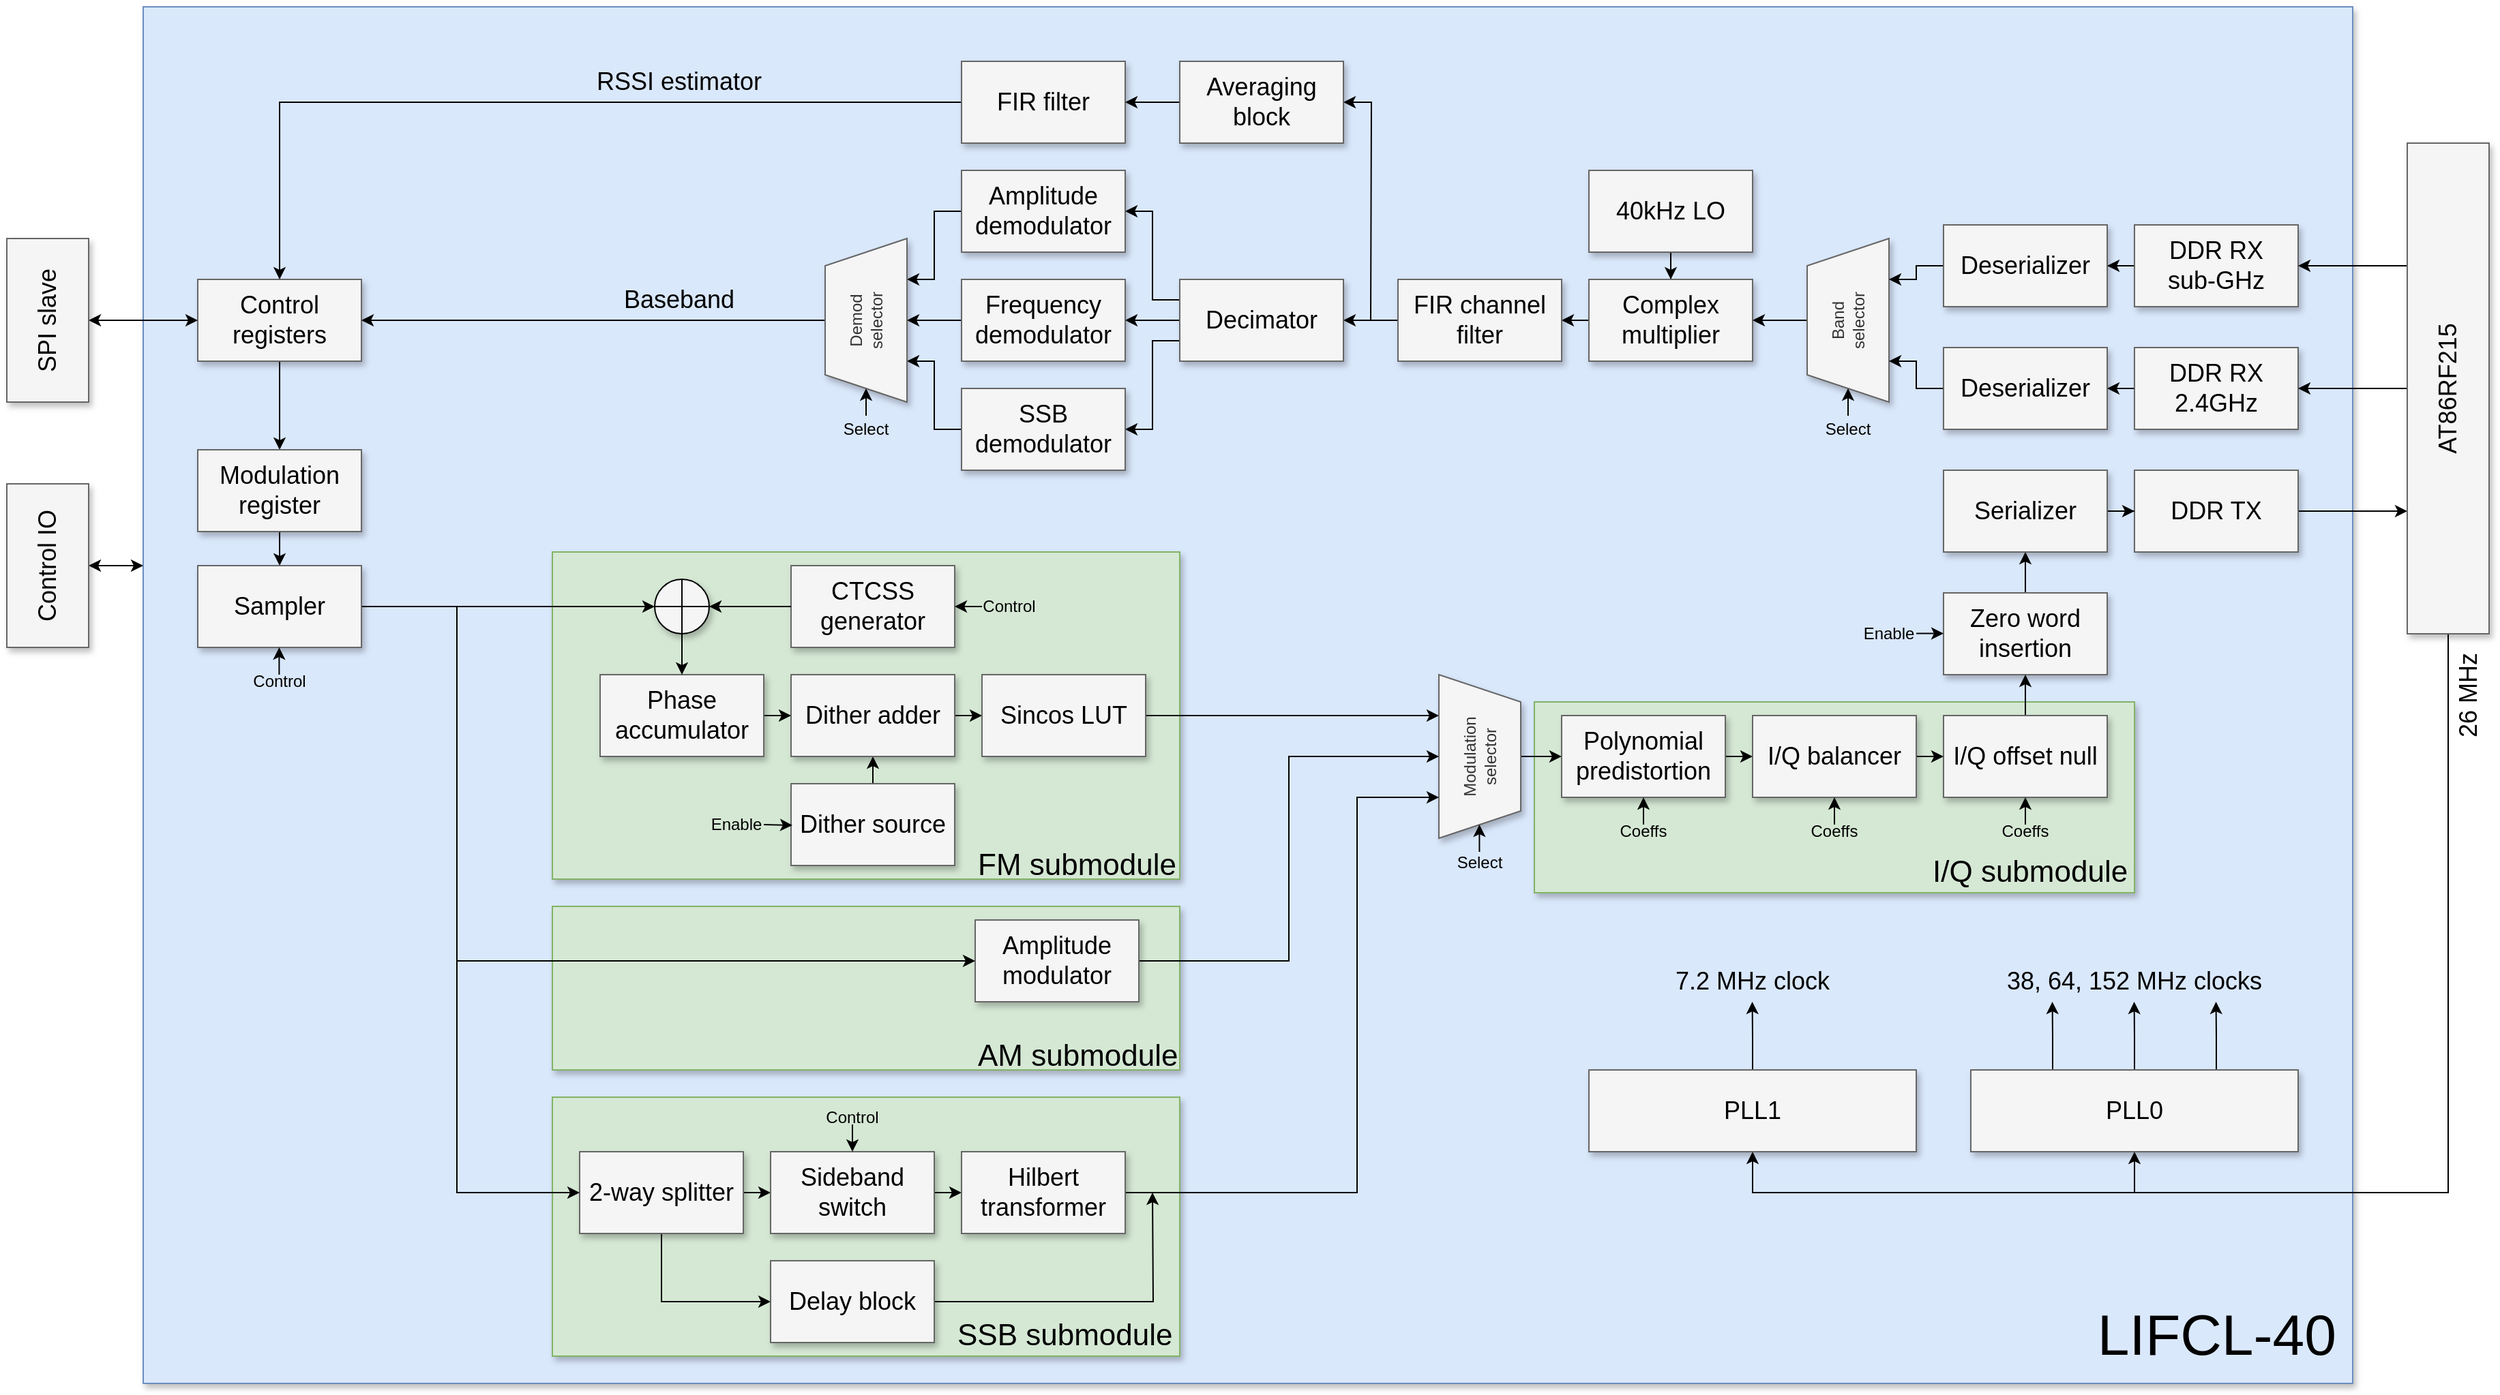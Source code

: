 <mxfile version="21.2.8" type="device">
  <diagram name="Page-1" id="90a13364-a465-7bf4-72fc-28e22215d7a0">
    <mxGraphModel dx="1588" dy="1576" grid="1" gridSize="10" guides="1" tooltips="1" connect="1" arrows="1" fold="1" page="1" pageScale="1.5" pageWidth="1920" pageHeight="1200" background="none" math="0" shadow="0">
      <root>
        <mxCell id="0" style=";html=1;" />
        <mxCell id="1" style=";html=1;" parent="0" />
        <mxCell id="Nv2ZJM5Azdes68pqQ0xc-96" value="" style="rounded=0;whiteSpace=wrap;html=1;shadow=1;glass=0;fillColor=#dae8fc;strokeColor=#6c8ebf;container=0;" parent="1" vertex="1">
          <mxGeometry x="600" y="480" width="1620" height="1010" as="geometry" />
        </mxCell>
        <mxCell id="YffSBHBRbh6OPDNjURyr-24" value="" style="rounded=0;whiteSpace=wrap;html=1;fillColor=#d5e8d4;strokeColor=#82b366;shadow=1;" parent="1" vertex="1">
          <mxGeometry x="1620" y="990" width="440" height="140" as="geometry" />
        </mxCell>
        <mxCell id="6D3V5bIXzJbrIAl-vdKd-8" value="" style="rounded=0;whiteSpace=wrap;html=1;fillColor=#d5e8d4;strokeColor=#82b366;shadow=1;" parent="1" vertex="1">
          <mxGeometry x="900" y="880" width="460" height="240" as="geometry" />
        </mxCell>
        <mxCell id="Nv2ZJM5Azdes68pqQ0xc-43" value="" style="edgeStyle=orthogonalEdgeStyle;rounded=0;orthogonalLoop=1;jettySize=auto;html=1;" parent="1" source="bJu8V4bGNB0CwvxjwAMf-3" target="Nv2ZJM5Azdes68pqQ0xc-41" edge="1">
          <mxGeometry relative="1" as="geometry" />
        </mxCell>
        <mxCell id="bJu8V4bGNB0CwvxjwAMf-3" value="DDR RX&lt;br&gt;sub-GHz" style="whiteSpace=wrap;html=1;shadow=1;fontSize=18;fillColor=#f5f5f5;strokeColor=#666666;" parent="1" vertex="1">
          <mxGeometry x="2060" y="640" width="120" height="60" as="geometry" />
        </mxCell>
        <mxCell id="Nv2ZJM5Azdes68pqQ0xc-44" value="" style="edgeStyle=orthogonalEdgeStyle;rounded=0;orthogonalLoop=1;jettySize=auto;html=1;" parent="1" source="bJu8V4bGNB0CwvxjwAMf-5" target="Nv2ZJM5Azdes68pqQ0xc-42" edge="1">
          <mxGeometry relative="1" as="geometry" />
        </mxCell>
        <mxCell id="bJu8V4bGNB0CwvxjwAMf-5" value="DDR RX&lt;br&gt;2.4GHz" style="whiteSpace=wrap;html=1;shadow=1;fontSize=18;fillColor=#f5f5f5;strokeColor=#666666;" parent="1" vertex="1">
          <mxGeometry x="2060" y="730" width="120" height="60" as="geometry" />
        </mxCell>
        <mxCell id="YffSBHBRbh6OPDNjURyr-13" style="edgeStyle=orthogonalEdgeStyle;rounded=0;orthogonalLoop=1;jettySize=auto;html=1;exitX=1;exitY=0.5;exitDx=0;exitDy=0;entryX=0.25;entryY=0;entryDx=0;entryDy=0;" parent="1" source="bJu8V4bGNB0CwvxjwAMf-6" target="Nv2ZJM5Azdes68pqQ0xc-15" edge="1">
          <mxGeometry relative="1" as="geometry" />
        </mxCell>
        <mxCell id="bJu8V4bGNB0CwvxjwAMf-6" value="DDR TX" style="whiteSpace=wrap;html=1;shadow=1;fontSize=18;fillColor=#f5f5f5;strokeColor=#666666;" parent="1" vertex="1">
          <mxGeometry x="2060" y="820" width="120" height="60" as="geometry" />
        </mxCell>
        <mxCell id="5j33_QuICFPkO5fonPvE-3" style="edgeStyle=orthogonalEdgeStyle;rounded=0;orthogonalLoop=1;jettySize=auto;html=1;exitX=0.5;exitY=0;exitDx=0;exitDy=0;" edge="1" parent="1" source="bJu8V4bGNB0CwvxjwAMf-7">
          <mxGeometry relative="1" as="geometry">
            <mxPoint x="1779.778" y="1210" as="targetPoint" />
          </mxGeometry>
        </mxCell>
        <mxCell id="5j33_QuICFPkO5fonPvE-12" style="edgeStyle=orthogonalEdgeStyle;rounded=0;orthogonalLoop=1;jettySize=auto;html=1;exitX=0.5;exitY=1;exitDx=0;exitDy=0;startArrow=classic;startFill=1;endArrow=none;endFill=0;" edge="1" parent="1" source="bJu8V4bGNB0CwvxjwAMf-7">
          <mxGeometry relative="1" as="geometry">
            <mxPoint x="2060" y="1350.0" as="targetPoint" />
            <Array as="points">
              <mxPoint x="1780" y="1350" />
            </Array>
          </mxGeometry>
        </mxCell>
        <mxCell id="bJu8V4bGNB0CwvxjwAMf-7" value="PLL1" style="whiteSpace=wrap;html=1;shadow=1;fontSize=18;fillColor=#f5f5f5;strokeColor=#666666;direction=east;" parent="1" vertex="1">
          <mxGeometry x="1660" y="1260" width="240" height="60" as="geometry" />
        </mxCell>
        <mxCell id="Nv2ZJM5Azdes68pqQ0xc-12" value="&lt;font style=&quot;font-size: 18px;&quot;&gt;7.2 MHz clock&lt;/font&gt;" style="text;html=1;strokeColor=none;fillColor=none;align=center;verticalAlign=middle;whiteSpace=wrap;rounded=0;direction=east;" parent="1" vertex="1">
          <mxGeometry x="1680" y="1180" width="200" height="30" as="geometry" />
        </mxCell>
        <mxCell id="Nv2ZJM5Azdes68pqQ0xc-106" style="edgeStyle=orthogonalEdgeStyle;rounded=0;orthogonalLoop=1;jettySize=auto;html=1;exitX=1;exitY=0.5;exitDx=0;exitDy=0;startArrow=none;startFill=0;endArrow=classic;endFill=1;" parent="1" source="Nv2ZJM5Azdes68pqQ0xc-13" target="Nv2ZJM5Azdes68pqQ0xc-25" edge="1">
          <mxGeometry relative="1" as="geometry" />
        </mxCell>
        <mxCell id="Nv2ZJM5Azdes68pqQ0xc-13" value="Phase accumulator" style="whiteSpace=wrap;html=1;shadow=1;fontSize=18;fillColor=#f5f5f5;strokeColor=#666666;" parent="1" vertex="1">
          <mxGeometry x="935" y="970" width="120" height="60" as="geometry" />
        </mxCell>
        <mxCell id="Nv2ZJM5Azdes68pqQ0xc-22" style="edgeStyle=orthogonalEdgeStyle;rounded=0;orthogonalLoop=1;jettySize=auto;html=1;exitX=0.75;exitY=0;exitDx=0;exitDy=0;entryX=1;entryY=0.5;entryDx=0;entryDy=0;" parent="1" source="Nv2ZJM5Azdes68pqQ0xc-15" target="bJu8V4bGNB0CwvxjwAMf-3" edge="1">
          <mxGeometry relative="1" as="geometry" />
        </mxCell>
        <mxCell id="Nv2ZJM5Azdes68pqQ0xc-23" style="edgeStyle=orthogonalEdgeStyle;rounded=0;orthogonalLoop=1;jettySize=auto;html=1;exitX=0.5;exitY=0;exitDx=0;exitDy=0;entryX=1;entryY=0.5;entryDx=0;entryDy=0;" parent="1" source="Nv2ZJM5Azdes68pqQ0xc-15" target="bJu8V4bGNB0CwvxjwAMf-5" edge="1">
          <mxGeometry relative="1" as="geometry" />
        </mxCell>
        <mxCell id="5j33_QuICFPkO5fonPvE-8" style="edgeStyle=orthogonalEdgeStyle;rounded=0;orthogonalLoop=1;jettySize=auto;html=1;exitX=0;exitY=0.5;exitDx=0;exitDy=0;entryX=0.5;entryY=1;entryDx=0;entryDy=0;" edge="1" parent="1" source="Nv2ZJM5Azdes68pqQ0xc-15" target="H7sROJZ5ojz0b0a_24bi-4">
          <mxGeometry relative="1" as="geometry">
            <Array as="points">
              <mxPoint x="2290" y="1350" />
              <mxPoint x="2060" y="1350" />
            </Array>
          </mxGeometry>
        </mxCell>
        <mxCell id="Nv2ZJM5Azdes68pqQ0xc-15" value="AT86RF215" style="whiteSpace=wrap;html=1;shadow=1;fontSize=18;fillColor=#f5f5f5;strokeColor=#666666;rotation=-90;" parent="1" vertex="1">
          <mxGeometry x="2110" y="730" width="360" height="60" as="geometry" />
        </mxCell>
        <mxCell id="Nv2ZJM5Azdes68pqQ0xc-100" style="edgeStyle=orthogonalEdgeStyle;rounded=0;orthogonalLoop=1;jettySize=auto;html=1;exitX=0.5;exitY=0;exitDx=0;exitDy=0;entryX=0.5;entryY=1;entryDx=0;entryDy=0;startArrow=none;startFill=0;" parent="1" source="Nv2ZJM5Azdes68pqQ0xc-24" target="Nv2ZJM5Azdes68pqQ0xc-25" edge="1">
          <mxGeometry relative="1" as="geometry" />
        </mxCell>
        <mxCell id="Nv2ZJM5Azdes68pqQ0xc-24" value="Dither source" style="whiteSpace=wrap;html=1;shadow=1;fontSize=18;fillColor=#f5f5f5;strokeColor=#666666;" parent="1" vertex="1">
          <mxGeometry x="1075" y="1050" width="120" height="60" as="geometry" />
        </mxCell>
        <mxCell id="Nv2ZJM5Azdes68pqQ0xc-107" style="edgeStyle=orthogonalEdgeStyle;rounded=0;orthogonalLoop=1;jettySize=auto;html=1;exitX=1;exitY=0.5;exitDx=0;exitDy=0;entryX=0;entryY=0.5;entryDx=0;entryDy=0;startArrow=none;startFill=0;endArrow=classic;endFill=1;" parent="1" source="Nv2ZJM5Azdes68pqQ0xc-25" target="Nv2ZJM5Azdes68pqQ0xc-28" edge="1">
          <mxGeometry relative="1" as="geometry" />
        </mxCell>
        <mxCell id="Nv2ZJM5Azdes68pqQ0xc-25" value="Dither adder" style="whiteSpace=wrap;html=1;shadow=1;fontSize=18;fillColor=#f5f5f5;strokeColor=#666666;" parent="1" vertex="1">
          <mxGeometry x="1075" y="970" width="120" height="60" as="geometry" />
        </mxCell>
        <mxCell id="H7sROJZ5ojz0b0a_24bi-111" style="edgeStyle=orthogonalEdgeStyle;rounded=0;orthogonalLoop=1;jettySize=auto;html=1;exitX=1;exitY=0.5;exitDx=0;exitDy=0;entryX=0.25;entryY=1;entryDx=0;entryDy=0;" parent="1" source="Nv2ZJM5Azdes68pqQ0xc-28" target="Nv2ZJM5Azdes68pqQ0xc-34" edge="1">
          <mxGeometry relative="1" as="geometry" />
        </mxCell>
        <mxCell id="Nv2ZJM5Azdes68pqQ0xc-28" value="Sincos LUT" style="whiteSpace=wrap;html=1;shadow=1;fontSize=18;fillColor=#f5f5f5;strokeColor=#666666;" parent="1" vertex="1">
          <mxGeometry x="1215" y="970" width="120" height="60" as="geometry" />
        </mxCell>
        <mxCell id="H7sROJZ5ojz0b0a_24bi-61" style="edgeStyle=orthogonalEdgeStyle;rounded=0;orthogonalLoop=1;jettySize=auto;html=1;exitX=0.5;exitY=1;exitDx=0;exitDy=0;entryX=0.5;entryY=0;entryDx=0;entryDy=0;" parent="1" source="Nv2ZJM5Azdes68pqQ0xc-31" target="Nv2ZJM5Azdes68pqQ0xc-62" edge="1">
          <mxGeometry relative="1" as="geometry" />
        </mxCell>
        <mxCell id="Nv2ZJM5Azdes68pqQ0xc-31" value="Control registers" style="whiteSpace=wrap;html=1;shadow=1;fontSize=18;fillColor=#f5f5f5;strokeColor=#666666;" parent="1" vertex="1">
          <mxGeometry x="640" y="680" width="120" height="60" as="geometry" />
        </mxCell>
        <mxCell id="6D3V5bIXzJbrIAl-vdKd-28" value="" style="edgeStyle=orthogonalEdgeStyle;rounded=0;orthogonalLoop=1;jettySize=auto;html=1;startArrow=classic;startFill=1;endArrow=classic;endFill=1;" parent="1" source="Nv2ZJM5Azdes68pqQ0xc-32" target="Nv2ZJM5Azdes68pqQ0xc-31" edge="1">
          <mxGeometry relative="1" as="geometry" />
        </mxCell>
        <mxCell id="Nv2ZJM5Azdes68pqQ0xc-32" value="SPI slave" style="whiteSpace=wrap;html=1;shadow=1;fontSize=18;fillColor=#f5f5f5;strokeColor=#666666;direction=east;rotation=-90;" parent="1" vertex="1">
          <mxGeometry x="470" y="680" width="120" height="60" as="geometry" />
        </mxCell>
        <mxCell id="Nv2ZJM5Azdes68pqQ0xc-50" value="" style="edgeStyle=orthogonalEdgeStyle;rounded=0;orthogonalLoop=1;jettySize=auto;html=1;" parent="1" source="Nv2ZJM5Azdes68pqQ0xc-33" target="Nv2ZJM5Azdes68pqQ0xc-35" edge="1">
          <mxGeometry relative="1" as="geometry" />
        </mxCell>
        <mxCell id="Nv2ZJM5Azdes68pqQ0xc-33" value="40kHz LO" style="whiteSpace=wrap;html=1;shadow=1;fontSize=18;fillColor=#f5f5f5;strokeColor=#666666;glass=0;" parent="1" vertex="1">
          <mxGeometry x="1660" y="600" width="120" height="60" as="geometry" />
        </mxCell>
        <mxCell id="YffSBHBRbh6OPDNjURyr-9" style="edgeStyle=orthogonalEdgeStyle;rounded=0;orthogonalLoop=1;jettySize=auto;html=1;exitX=0.5;exitY=0;exitDx=0;exitDy=0;entryX=0;entryY=0.5;entryDx=0;entryDy=0;" parent="1" source="Nv2ZJM5Azdes68pqQ0xc-34" target="6D3V5bIXzJbrIAl-vdKd-2" edge="1">
          <mxGeometry relative="1" as="geometry" />
        </mxCell>
        <mxCell id="Nv2ZJM5Azdes68pqQ0xc-34" value="Modulation&lt;br&gt;selector" style="shape=trapezoid;perimeter=trapezoidPerimeter;whiteSpace=wrap;html=1;fixedSize=1;fillColor=#f5f5f5;fontColor=#333333;strokeColor=#666666;shadow=1;direction=west;rotation=-90;" parent="1" vertex="1">
          <mxGeometry x="1520" y="1000" width="120" height="60" as="geometry" />
        </mxCell>
        <mxCell id="Nv2ZJM5Azdes68pqQ0xc-51" style="edgeStyle=orthogonalEdgeStyle;rounded=0;orthogonalLoop=1;jettySize=auto;html=1;exitX=0;exitY=0.5;exitDx=0;exitDy=0;entryX=1;entryY=0.5;entryDx=0;entryDy=0;" parent="1" source="Nv2ZJM5Azdes68pqQ0xc-35" target="Nv2ZJM5Azdes68pqQ0xc-46" edge="1">
          <mxGeometry relative="1" as="geometry" />
        </mxCell>
        <mxCell id="Nv2ZJM5Azdes68pqQ0xc-35" value="Complex multiplier" style="whiteSpace=wrap;html=1;shadow=1;fontSize=18;fillColor=#f5f5f5;strokeColor=#666666;glass=0;" parent="1" vertex="1">
          <mxGeometry x="1660" y="680" width="120" height="60" as="geometry" />
        </mxCell>
        <mxCell id="6D3V5bIXzJbrIAl-vdKd-20" style="edgeStyle=orthogonalEdgeStyle;rounded=0;orthogonalLoop=1;jettySize=auto;html=1;exitX=0.5;exitY=0;exitDx=0;exitDy=0;entryX=1;entryY=0.5;entryDx=0;entryDy=0;startArrow=none;startFill=0;endArrow=classic;endFill=1;" parent="1" source="Nv2ZJM5Azdes68pqQ0xc-36" target="Nv2ZJM5Azdes68pqQ0xc-35" edge="1">
          <mxGeometry relative="1" as="geometry" />
        </mxCell>
        <mxCell id="Nv2ZJM5Azdes68pqQ0xc-36" value="Band&lt;br&gt;selector" style="shape=trapezoid;perimeter=trapezoidPerimeter;whiteSpace=wrap;html=1;fixedSize=1;fillColor=#f5f5f5;fontColor=#333333;strokeColor=#666666;shadow=1;direction=east;rotation=-90;" parent="1" vertex="1">
          <mxGeometry x="1790" y="680" width="120" height="60" as="geometry" />
        </mxCell>
        <mxCell id="6D3V5bIXzJbrIAl-vdKd-22" style="edgeStyle=orthogonalEdgeStyle;rounded=0;orthogonalLoop=1;jettySize=auto;html=1;exitX=0;exitY=0.5;exitDx=0;exitDy=0;entryX=0.75;entryY=1;entryDx=0;entryDy=0;startArrow=none;startFill=0;endArrow=classic;endFill=1;" parent="1" source="Nv2ZJM5Azdes68pqQ0xc-41" target="Nv2ZJM5Azdes68pqQ0xc-36" edge="1">
          <mxGeometry relative="1" as="geometry" />
        </mxCell>
        <mxCell id="Nv2ZJM5Azdes68pqQ0xc-41" value="Deserializer" style="whiteSpace=wrap;html=1;shadow=1;fontSize=18;fillColor=#f5f5f5;strokeColor=#666666;glass=0;" parent="1" vertex="1">
          <mxGeometry x="1920" y="640" width="120" height="60" as="geometry" />
        </mxCell>
        <mxCell id="6D3V5bIXzJbrIAl-vdKd-23" style="edgeStyle=orthogonalEdgeStyle;rounded=0;orthogonalLoop=1;jettySize=auto;html=1;exitX=0;exitY=0.5;exitDx=0;exitDy=0;entryX=0.25;entryY=1;entryDx=0;entryDy=0;startArrow=none;startFill=0;endArrow=classic;endFill=1;" parent="1" source="Nv2ZJM5Azdes68pqQ0xc-42" target="Nv2ZJM5Azdes68pqQ0xc-36" edge="1">
          <mxGeometry relative="1" as="geometry" />
        </mxCell>
        <mxCell id="Nv2ZJM5Azdes68pqQ0xc-42" value="Deserializer" style="whiteSpace=wrap;html=1;shadow=1;fontSize=18;fillColor=#f5f5f5;strokeColor=#666666;glass=0;" parent="1" vertex="1">
          <mxGeometry x="1920" y="730" width="120" height="60" as="geometry" />
        </mxCell>
        <mxCell id="Nv2ZJM5Azdes68pqQ0xc-53" style="edgeStyle=orthogonalEdgeStyle;rounded=0;orthogonalLoop=1;jettySize=auto;html=1;exitX=0;exitY=0.5;exitDx=0;exitDy=0;entryX=1;entryY=0.5;entryDx=0;entryDy=0;" parent="1" source="Nv2ZJM5Azdes68pqQ0xc-46" target="Nv2ZJM5Azdes68pqQ0xc-52" edge="1">
          <mxGeometry relative="1" as="geometry" />
        </mxCell>
        <mxCell id="Nv2ZJM5Azdes68pqQ0xc-46" value="FIR channel filter" style="whiteSpace=wrap;html=1;shadow=1;fontSize=18;fillColor=#f5f5f5;strokeColor=#666666;glass=0;" parent="1" vertex="1">
          <mxGeometry x="1520" y="680" width="120" height="60" as="geometry" />
        </mxCell>
        <mxCell id="Nv2ZJM5Azdes68pqQ0xc-56" style="edgeStyle=orthogonalEdgeStyle;rounded=0;orthogonalLoop=1;jettySize=auto;html=1;exitX=0;exitY=0.25;exitDx=0;exitDy=0;entryX=1;entryY=0.5;entryDx=0;entryDy=0;" parent="1" source="Nv2ZJM5Azdes68pqQ0xc-52" target="Nv2ZJM5Azdes68pqQ0xc-54" edge="1">
          <mxGeometry relative="1" as="geometry" />
        </mxCell>
        <mxCell id="Nv2ZJM5Azdes68pqQ0xc-58" value="" style="edgeStyle=orthogonalEdgeStyle;rounded=0;orthogonalLoop=1;jettySize=auto;html=1;" parent="1" source="Nv2ZJM5Azdes68pqQ0xc-52" target="Nv2ZJM5Azdes68pqQ0xc-55" edge="1">
          <mxGeometry relative="1" as="geometry" />
        </mxCell>
        <mxCell id="Nv2ZJM5Azdes68pqQ0xc-60" style="edgeStyle=orthogonalEdgeStyle;rounded=0;orthogonalLoop=1;jettySize=auto;html=1;exitX=0;exitY=0.75;exitDx=0;exitDy=0;entryX=1;entryY=0.5;entryDx=0;entryDy=0;" parent="1" source="Nv2ZJM5Azdes68pqQ0xc-52" target="Nv2ZJM5Azdes68pqQ0xc-59" edge="1">
          <mxGeometry relative="1" as="geometry" />
        </mxCell>
        <mxCell id="Nv2ZJM5Azdes68pqQ0xc-52" value="Decimator" style="whiteSpace=wrap;html=1;shadow=1;fontSize=18;fillColor=#f5f5f5;strokeColor=#666666;glass=0;" parent="1" vertex="1">
          <mxGeometry x="1360" y="680" width="120" height="60" as="geometry" />
        </mxCell>
        <mxCell id="Nv2ZJM5Azdes68pqQ0xc-75" style="edgeStyle=orthogonalEdgeStyle;rounded=0;orthogonalLoop=1;jettySize=auto;html=1;exitX=0;exitY=0.5;exitDx=0;exitDy=0;entryX=0.75;entryY=1;entryDx=0;entryDy=0;" parent="1" source="Nv2ZJM5Azdes68pqQ0xc-54" target="Nv2ZJM5Azdes68pqQ0xc-71" edge="1">
          <mxGeometry relative="1" as="geometry" />
        </mxCell>
        <mxCell id="Nv2ZJM5Azdes68pqQ0xc-54" value="Amplitude demodulator" style="whiteSpace=wrap;html=1;shadow=1;fontSize=18;fillColor=#f5f5f5;strokeColor=#666666;glass=0;" parent="1" vertex="1">
          <mxGeometry x="1200" y="600" width="120" height="60" as="geometry" />
        </mxCell>
        <mxCell id="Nv2ZJM5Azdes68pqQ0xc-73" value="" style="edgeStyle=orthogonalEdgeStyle;rounded=0;orthogonalLoop=1;jettySize=auto;html=1;" parent="1" source="Nv2ZJM5Azdes68pqQ0xc-55" target="Nv2ZJM5Azdes68pqQ0xc-71" edge="1">
          <mxGeometry relative="1" as="geometry" />
        </mxCell>
        <mxCell id="Nv2ZJM5Azdes68pqQ0xc-55" value="Frequency demodulator" style="whiteSpace=wrap;html=1;shadow=1;fontSize=18;fillColor=#f5f5f5;strokeColor=#666666;glass=0;" parent="1" vertex="1">
          <mxGeometry x="1200" y="680" width="120" height="60" as="geometry" />
        </mxCell>
        <mxCell id="Nv2ZJM5Azdes68pqQ0xc-74" style="edgeStyle=orthogonalEdgeStyle;rounded=0;orthogonalLoop=1;jettySize=auto;html=1;exitX=0;exitY=0.5;exitDx=0;exitDy=0;entryX=0.25;entryY=1;entryDx=0;entryDy=0;" parent="1" source="Nv2ZJM5Azdes68pqQ0xc-59" target="Nv2ZJM5Azdes68pqQ0xc-71" edge="1">
          <mxGeometry relative="1" as="geometry" />
        </mxCell>
        <mxCell id="Nv2ZJM5Azdes68pqQ0xc-59" value="SSB demodulator" style="whiteSpace=wrap;html=1;shadow=1;fontSize=18;fillColor=#f5f5f5;strokeColor=#666666;glass=0;" parent="1" vertex="1">
          <mxGeometry x="1200" y="760" width="120" height="60" as="geometry" />
        </mxCell>
        <mxCell id="H7sROJZ5ojz0b0a_24bi-118" style="edgeStyle=orthogonalEdgeStyle;rounded=0;orthogonalLoop=1;jettySize=auto;html=1;exitX=0.5;exitY=1;exitDx=0;exitDy=0;entryX=0.5;entryY=0;entryDx=0;entryDy=0;" parent="1" source="Nv2ZJM5Azdes68pqQ0xc-62" target="H7sROJZ5ojz0b0a_24bi-104" edge="1">
          <mxGeometry relative="1" as="geometry" />
        </mxCell>
        <mxCell id="Nv2ZJM5Azdes68pqQ0xc-62" value="Modulation register" style="whiteSpace=wrap;html=1;shadow=1;fontSize=18;fillColor=#f5f5f5;strokeColor=#666666;glass=0;" parent="1" vertex="1">
          <mxGeometry x="640" y="805" width="120" height="60" as="geometry" />
        </mxCell>
        <mxCell id="H7sROJZ5ojz0b0a_24bi-69" style="edgeStyle=orthogonalEdgeStyle;rounded=0;orthogonalLoop=1;jettySize=auto;html=1;exitX=0.5;exitY=0;exitDx=0;exitDy=0;entryX=0.5;entryY=1;entryDx=0;entryDy=0;" parent="1" source="Nv2ZJM5Azdes68pqQ0xc-68" target="Nv2ZJM5Azdes68pqQ0xc-69" edge="1">
          <mxGeometry relative="1" as="geometry" />
        </mxCell>
        <mxCell id="Nv2ZJM5Azdes68pqQ0xc-68" value="Zero word&lt;br&gt;insertion" style="whiteSpace=wrap;html=1;shadow=1;fontSize=18;fillColor=#f5f5f5;strokeColor=#666666;glass=0;" parent="1" vertex="1">
          <mxGeometry x="1920" y="910" width="120" height="60" as="geometry" />
        </mxCell>
        <mxCell id="Nv2ZJM5Azdes68pqQ0xc-84" value="" style="edgeStyle=orthogonalEdgeStyle;rounded=0;orthogonalLoop=1;jettySize=auto;html=1;" parent="1" source="Nv2ZJM5Azdes68pqQ0xc-69" target="bJu8V4bGNB0CwvxjwAMf-6" edge="1">
          <mxGeometry relative="1" as="geometry" />
        </mxCell>
        <mxCell id="Nv2ZJM5Azdes68pqQ0xc-69" value="Serializer" style="whiteSpace=wrap;html=1;shadow=1;fontSize=18;fillColor=#f5f5f5;strokeColor=#666666;glass=0;" parent="1" vertex="1">
          <mxGeometry x="1920" y="820" width="120" height="60" as="geometry" />
        </mxCell>
        <mxCell id="Nv2ZJM5Azdes68pqQ0xc-88" value="" style="edgeStyle=orthogonalEdgeStyle;rounded=0;orthogonalLoop=1;jettySize=auto;html=1;" parent="1" source="Nv2ZJM5Azdes68pqQ0xc-71" target="Nv2ZJM5Azdes68pqQ0xc-31" edge="1">
          <mxGeometry relative="1" as="geometry" />
        </mxCell>
        <mxCell id="Nv2ZJM5Azdes68pqQ0xc-71" value="Demod&lt;br&gt;selector" style="shape=trapezoid;perimeter=trapezoidPerimeter;whiteSpace=wrap;html=1;fixedSize=1;fillColor=#f5f5f5;fontColor=#333333;strokeColor=#666666;shadow=1;direction=east;rotation=-90;" parent="1" vertex="1">
          <mxGeometry x="1070" y="680" width="120" height="60" as="geometry" />
        </mxCell>
        <mxCell id="Nv2ZJM5Azdes68pqQ0xc-79" value="Enable" style="text;html=1;strokeColor=none;fillColor=none;align=center;verticalAlign=middle;whiteSpace=wrap;rounded=0;" parent="1" vertex="1">
          <mxGeometry x="935" y="1065" width="200" height="30" as="geometry" />
        </mxCell>
        <mxCell id="Nv2ZJM5Azdes68pqQ0xc-80" value="" style="edgeStyle=orthogonalEdgeStyle;rounded=0;orthogonalLoop=1;jettySize=auto;html=1;" parent="1" edge="1">
          <mxGeometry relative="1" as="geometry">
            <mxPoint x="1579.71" y="1100" as="sourcePoint" />
            <mxPoint x="1579.71" y="1080" as="targetPoint" />
          </mxGeometry>
        </mxCell>
        <mxCell id="Nv2ZJM5Azdes68pqQ0xc-81" value="Select" style="text;html=1;strokeColor=none;fillColor=none;align=center;verticalAlign=middle;whiteSpace=wrap;rounded=0;" parent="1" vertex="1">
          <mxGeometry x="1480" y="1093" width="200" height="30" as="geometry" />
        </mxCell>
        <mxCell id="Nv2ZJM5Azdes68pqQ0xc-82" value="" style="edgeStyle=orthogonalEdgeStyle;rounded=0;orthogonalLoop=1;jettySize=auto;html=1;" parent="1" edge="1">
          <mxGeometry relative="1" as="geometry">
            <mxPoint x="1850" y="780" as="sourcePoint" />
            <mxPoint x="1850" y="760" as="targetPoint" />
          </mxGeometry>
        </mxCell>
        <mxCell id="Nv2ZJM5Azdes68pqQ0xc-83" value="Select" style="text;html=1;strokeColor=none;fillColor=none;align=center;verticalAlign=middle;whiteSpace=wrap;rounded=0;" parent="1" vertex="1">
          <mxGeometry x="1750" y="775" width="200" height="30" as="geometry" />
        </mxCell>
        <mxCell id="Nv2ZJM5Azdes68pqQ0xc-86" value="Enable" style="text;html=1;strokeColor=none;fillColor=none;align=center;verticalAlign=middle;whiteSpace=wrap;rounded=0;" parent="1" vertex="1">
          <mxGeometry x="1780" y="925" width="200" height="30" as="geometry" />
        </mxCell>
        <mxCell id="6D3V5bIXzJbrIAl-vdKd-27" value="" style="edgeStyle=orthogonalEdgeStyle;rounded=0;orthogonalLoop=1;jettySize=auto;html=1;startArrow=classic;startFill=1;endArrow=classic;endFill=1;" parent="1" source="Nv2ZJM5Azdes68pqQ0xc-90" edge="1">
          <mxGeometry relative="1" as="geometry">
            <mxPoint x="600" y="890" as="targetPoint" />
          </mxGeometry>
        </mxCell>
        <mxCell id="Nv2ZJM5Azdes68pqQ0xc-90" value="Control IO" style="whiteSpace=wrap;html=1;shadow=1;fontSize=18;fillColor=#f5f5f5;strokeColor=#666666;direction=east;rotation=-90;" parent="1" vertex="1">
          <mxGeometry x="470" y="860" width="120" height="60" as="geometry" />
        </mxCell>
        <mxCell id="Nv2ZJM5Azdes68pqQ0xc-94" value="" style="edgeStyle=orthogonalEdgeStyle;rounded=0;orthogonalLoop=1;jettySize=auto;html=1;" parent="1" edge="1">
          <mxGeometry relative="1" as="geometry">
            <mxPoint x="1130" y="780" as="sourcePoint" />
            <mxPoint x="1130" y="760" as="targetPoint" />
          </mxGeometry>
        </mxCell>
        <mxCell id="Nv2ZJM5Azdes68pqQ0xc-95" value="Select" style="text;html=1;strokeColor=none;fillColor=none;align=center;verticalAlign=middle;whiteSpace=wrap;rounded=0;" parent="1" vertex="1">
          <mxGeometry x="1030" y="775" width="200" height="30" as="geometry" />
        </mxCell>
        <mxCell id="Nv2ZJM5Azdes68pqQ0xc-99" value="" style="edgeStyle=orthogonalEdgeStyle;rounded=0;orthogonalLoop=1;jettySize=auto;html=1;startArrow=none;startFill=0;" parent="1" target="Nv2ZJM5Azdes68pqQ0xc-24" edge="1">
          <mxGeometry relative="1" as="geometry">
            <mxPoint x="1055" y="1080" as="sourcePoint" />
          </mxGeometry>
        </mxCell>
        <mxCell id="Nv2ZJM5Azdes68pqQ0xc-109" value="LIFCL-40" style="text;html=1;strokeColor=none;fillColor=none;align=right;verticalAlign=middle;whiteSpace=wrap;rounded=0;fontSize=42;" parent="1" vertex="1">
          <mxGeometry x="2010" y="1440" width="200" height="30" as="geometry" />
        </mxCell>
        <mxCell id="YffSBHBRbh6OPDNjURyr-10" style="edgeStyle=orthogonalEdgeStyle;rounded=0;orthogonalLoop=1;jettySize=auto;html=1;exitX=1;exitY=0.5;exitDx=0;exitDy=0;entryX=0;entryY=0.5;entryDx=0;entryDy=0;" parent="1" source="6D3V5bIXzJbrIAl-vdKd-2" target="YffSBHBRbh6OPDNjURyr-1" edge="1">
          <mxGeometry relative="1" as="geometry" />
        </mxCell>
        <mxCell id="6D3V5bIXzJbrIAl-vdKd-2" value="Polynomial predistortion" style="whiteSpace=wrap;html=1;shadow=1;fontSize=18;fillColor=#f5f5f5;strokeColor=#666666;glass=0;" parent="1" vertex="1">
          <mxGeometry x="1640" y="1000" width="120" height="60" as="geometry" />
        </mxCell>
        <mxCell id="YffSBHBRbh6OPDNjURyr-15" style="edgeStyle=orthogonalEdgeStyle;rounded=0;orthogonalLoop=1;jettySize=auto;html=1;exitX=0.5;exitY=0;exitDx=0;exitDy=0;entryX=0.5;entryY=1;entryDx=0;entryDy=0;" parent="1" source="6D3V5bIXzJbrIAl-vdKd-5" target="Nv2ZJM5Azdes68pqQ0xc-68" edge="1">
          <mxGeometry relative="1" as="geometry" />
        </mxCell>
        <mxCell id="6D3V5bIXzJbrIAl-vdKd-5" value="I/Q offset null" style="whiteSpace=wrap;html=1;shadow=1;fontSize=18;fillColor=#f5f5f5;strokeColor=#666666;glass=0;" parent="1" vertex="1">
          <mxGeometry x="1920" y="1000" width="120" height="60" as="geometry" />
        </mxCell>
        <mxCell id="6D3V5bIXzJbrIAl-vdKd-9" value="FM submodule" style="text;html=1;strokeColor=none;fillColor=none;align=left;verticalAlign=middle;whiteSpace=wrap;rounded=0;fontSize=22;" parent="1" vertex="1">
          <mxGeometry x="1210" y="1095" width="250" height="30" as="geometry" />
        </mxCell>
        <mxCell id="YffSBHBRbh6OPDNjURyr-11" style="edgeStyle=orthogonalEdgeStyle;rounded=0;orthogonalLoop=1;jettySize=auto;html=1;exitX=1;exitY=0.5;exitDx=0;exitDy=0;entryX=0;entryY=0.5;entryDx=0;entryDy=0;" parent="1" source="YffSBHBRbh6OPDNjURyr-1" target="6D3V5bIXzJbrIAl-vdKd-5" edge="1">
          <mxGeometry relative="1" as="geometry" />
        </mxCell>
        <mxCell id="YffSBHBRbh6OPDNjURyr-1" value="I/Q balancer" style="whiteSpace=wrap;html=1;shadow=1;fontSize=18;fillColor=#f5f5f5;strokeColor=#666666;glass=0;" parent="1" vertex="1">
          <mxGeometry x="1780" y="1000" width="120" height="60" as="geometry" />
        </mxCell>
        <mxCell id="YffSBHBRbh6OPDNjURyr-5" value="Coeffs" style="text;html=1;strokeColor=none;fillColor=none;align=center;verticalAlign=middle;whiteSpace=wrap;rounded=0;" parent="1" vertex="1">
          <mxGeometry x="1600" y="1070" width="200" height="30" as="geometry" />
        </mxCell>
        <mxCell id="YffSBHBRbh6OPDNjURyr-19" value="" style="edgeStyle=orthogonalEdgeStyle;rounded=0;orthogonalLoop=1;jettySize=auto;html=1;exitX=0.5;exitY=0.333;exitDx=0;exitDy=0;exitPerimeter=0;entryX=0.5;entryY=1;entryDx=0;entryDy=0;" parent="1" source="YffSBHBRbh6OPDNjURyr-5" target="6D3V5bIXzJbrIAl-vdKd-2" edge="1">
          <mxGeometry relative="1" as="geometry">
            <mxPoint x="1710" y="990" as="sourcePoint" />
            <mxPoint x="1709.7" y="1010" as="targetPoint" />
            <Array as="points">
              <mxPoint x="1700" y="1070" />
              <mxPoint x="1700" y="1070" />
            </Array>
          </mxGeometry>
        </mxCell>
        <mxCell id="YffSBHBRbh6OPDNjURyr-20" value="Coeffs" style="text;html=1;strokeColor=none;fillColor=none;align=center;verticalAlign=middle;whiteSpace=wrap;rounded=0;" parent="1" vertex="1">
          <mxGeometry x="1740" y="1070" width="200" height="30" as="geometry" />
        </mxCell>
        <mxCell id="YffSBHBRbh6OPDNjURyr-21" value="" style="edgeStyle=orthogonalEdgeStyle;rounded=0;orthogonalLoop=1;jettySize=auto;html=1;exitX=0.5;exitY=0.333;exitDx=0;exitDy=0;exitPerimeter=0;entryX=0.5;entryY=1;entryDx=0;entryDy=0;" parent="1" source="YffSBHBRbh6OPDNjURyr-20" edge="1">
          <mxGeometry relative="1" as="geometry">
            <mxPoint x="1850" y="990" as="sourcePoint" />
            <mxPoint x="1840" y="1060.0" as="targetPoint" />
            <Array as="points">
              <mxPoint x="1840" y="1070" />
              <mxPoint x="1840" y="1070" />
            </Array>
          </mxGeometry>
        </mxCell>
        <mxCell id="YffSBHBRbh6OPDNjURyr-22" value="Coeffs" style="text;html=1;strokeColor=none;fillColor=none;align=center;verticalAlign=middle;whiteSpace=wrap;rounded=0;" parent="1" vertex="1">
          <mxGeometry x="1880" y="1070" width="200" height="30" as="geometry" />
        </mxCell>
        <mxCell id="YffSBHBRbh6OPDNjURyr-23" value="" style="edgeStyle=orthogonalEdgeStyle;rounded=0;orthogonalLoop=1;jettySize=auto;html=1;exitX=0.5;exitY=0.333;exitDx=0;exitDy=0;exitPerimeter=0;entryX=0.5;entryY=1;entryDx=0;entryDy=0;" parent="1" source="YffSBHBRbh6OPDNjURyr-22" edge="1">
          <mxGeometry relative="1" as="geometry">
            <mxPoint x="1990" y="990" as="sourcePoint" />
            <mxPoint x="1980" y="1060.0" as="targetPoint" />
            <Array as="points">
              <mxPoint x="1980" y="1070" />
              <mxPoint x="1980" y="1070" />
            </Array>
          </mxGeometry>
        </mxCell>
        <mxCell id="YffSBHBRbh6OPDNjURyr-25" value="I/Q submodule" style="text;html=1;strokeColor=none;fillColor=none;align=left;verticalAlign=middle;whiteSpace=wrap;rounded=0;fontSize=22;" parent="1" vertex="1">
          <mxGeometry x="1910" y="1100" width="250" height="30" as="geometry" />
        </mxCell>
        <mxCell id="5j33_QuICFPkO5fonPvE-5" style="edgeStyle=orthogonalEdgeStyle;rounded=0;orthogonalLoop=1;jettySize=auto;html=1;exitX=0.25;exitY=0;exitDx=0;exitDy=0;" edge="1" parent="1" source="H7sROJZ5ojz0b0a_24bi-4">
          <mxGeometry relative="1" as="geometry">
            <mxPoint x="1999.778" y="1210" as="targetPoint" />
          </mxGeometry>
        </mxCell>
        <mxCell id="5j33_QuICFPkO5fonPvE-6" style="edgeStyle=orthogonalEdgeStyle;rounded=0;orthogonalLoop=1;jettySize=auto;html=1;exitX=0.5;exitY=0;exitDx=0;exitDy=0;" edge="1" parent="1" source="H7sROJZ5ojz0b0a_24bi-4">
          <mxGeometry relative="1" as="geometry">
            <mxPoint x="2059.778" y="1210" as="targetPoint" />
          </mxGeometry>
        </mxCell>
        <mxCell id="5j33_QuICFPkO5fonPvE-7" style="edgeStyle=orthogonalEdgeStyle;rounded=0;orthogonalLoop=1;jettySize=auto;html=1;exitX=0.75;exitY=0;exitDx=0;exitDy=0;" edge="1" parent="1" source="H7sROJZ5ojz0b0a_24bi-4">
          <mxGeometry relative="1" as="geometry">
            <mxPoint x="2119.778" y="1210" as="targetPoint" />
          </mxGeometry>
        </mxCell>
        <mxCell id="H7sROJZ5ojz0b0a_24bi-4" value="PLL0" style="whiteSpace=wrap;html=1;shadow=1;fontSize=18;fillColor=#f5f5f5;strokeColor=#666666;direction=east;" parent="1" vertex="1">
          <mxGeometry x="1940" y="1260" width="240" height="60" as="geometry" />
        </mxCell>
        <mxCell id="H7sROJZ5ojz0b0a_24bi-5" value="&lt;font style=&quot;font-size: 18px;&quot;&gt;38, 64, 152 MHz clocks&lt;/font&gt;" style="text;html=1;strokeColor=none;fillColor=none;align=center;verticalAlign=middle;whiteSpace=wrap;rounded=0;direction=east;" parent="1" vertex="1">
          <mxGeometry x="1960" y="1180" width="200" height="30" as="geometry" />
        </mxCell>
        <mxCell id="H7sROJZ5ojz0b0a_24bi-9" value="CTCSS generator" style="whiteSpace=wrap;html=1;shadow=1;fontSize=18;fillColor=#f5f5f5;strokeColor=#666666;" parent="1" vertex="1">
          <mxGeometry x="1075" y="890" width="120" height="60" as="geometry" />
        </mxCell>
        <mxCell id="H7sROJZ5ojz0b0a_24bi-57" style="edgeStyle=orthogonalEdgeStyle;rounded=0;orthogonalLoop=1;jettySize=auto;html=1;exitX=0;exitY=0.5;exitDx=0;exitDy=0;entryX=1;entryY=0.5;entryDx=0;entryDy=0;" parent="1" source="H7sROJZ5ojz0b0a_24bi-9" target="H7sROJZ5ojz0b0a_24bi-11" edge="1">
          <mxGeometry relative="1" as="geometry" />
        </mxCell>
        <mxCell id="H7sROJZ5ojz0b0a_24bi-58" style="edgeStyle=orthogonalEdgeStyle;rounded=0;orthogonalLoop=1;jettySize=auto;html=1;exitX=0.5;exitY=1;exitDx=0;exitDy=0;entryX=0.5;entryY=0;entryDx=0;entryDy=0;" parent="1" source="H7sROJZ5ojz0b0a_24bi-11" target="Nv2ZJM5Azdes68pqQ0xc-13" edge="1">
          <mxGeometry relative="1" as="geometry" />
        </mxCell>
        <mxCell id="H7sROJZ5ojz0b0a_24bi-11" value="" style="ellipse;whiteSpace=wrap;html=1;aspect=fixed;fillColor=#f5f5f5;shadow=1;" parent="1" vertex="1">
          <mxGeometry x="975" y="900" width="40" height="40" as="geometry" />
        </mxCell>
        <mxCell id="H7sROJZ5ojz0b0a_24bi-12" value="" style="endArrow=none;html=1;rounded=0;entryX=0.5;entryY=0;entryDx=0;entryDy=0;exitX=0.5;exitY=1;exitDx=0;exitDy=0;" parent="1" source="H7sROJZ5ojz0b0a_24bi-11" target="H7sROJZ5ojz0b0a_24bi-11" edge="1">
          <mxGeometry width="50" height="50" relative="1" as="geometry">
            <mxPoint x="1245" y="930" as="sourcePoint" />
            <mxPoint x="1295" y="880" as="targetPoint" />
          </mxGeometry>
        </mxCell>
        <mxCell id="H7sROJZ5ojz0b0a_24bi-13" value="" style="endArrow=none;html=1;rounded=0;exitX=0;exitY=0.5;exitDx=0;exitDy=0;entryX=1;entryY=0.5;entryDx=0;entryDy=0;" parent="1" source="H7sROJZ5ojz0b0a_24bi-11" target="H7sROJZ5ojz0b0a_24bi-11" edge="1">
          <mxGeometry width="50" height="50" relative="1" as="geometry">
            <mxPoint x="1255" y="940" as="sourcePoint" />
            <mxPoint x="1305" y="890" as="targetPoint" />
          </mxGeometry>
        </mxCell>
        <mxCell id="H7sROJZ5ojz0b0a_24bi-36" value="" style="rounded=0;whiteSpace=wrap;html=1;fillColor=#d5e8d4;strokeColor=#82b366;shadow=1;" parent="1" vertex="1">
          <mxGeometry x="900" y="1280" width="460" height="190" as="geometry" />
        </mxCell>
        <mxCell id="H7sROJZ5ojz0b0a_24bi-63" style="edgeStyle=orthogonalEdgeStyle;rounded=0;orthogonalLoop=1;jettySize=auto;html=1;exitX=1;exitY=0.5;exitDx=0;exitDy=0;entryX=0;entryY=0.5;entryDx=0;entryDy=0;" parent="1" source="H7sROJZ5ojz0b0a_24bi-38" target="H7sROJZ5ojz0b0a_24bi-49" edge="1">
          <mxGeometry relative="1" as="geometry" />
        </mxCell>
        <mxCell id="H7sROJZ5ojz0b0a_24bi-64" style="edgeStyle=orthogonalEdgeStyle;rounded=0;orthogonalLoop=1;jettySize=auto;html=1;exitX=0.5;exitY=1;exitDx=0;exitDy=0;entryX=0;entryY=0.5;entryDx=0;entryDy=0;" parent="1" source="H7sROJZ5ojz0b0a_24bi-38" target="H7sROJZ5ojz0b0a_24bi-42" edge="1">
          <mxGeometry relative="1" as="geometry" />
        </mxCell>
        <mxCell id="H7sROJZ5ojz0b0a_24bi-38" value="2-way splitter" style="whiteSpace=wrap;html=1;shadow=1;fontSize=18;fillColor=#f5f5f5;strokeColor=#666666;" parent="1" vertex="1">
          <mxGeometry x="920" y="1320" width="120" height="60" as="geometry" />
        </mxCell>
        <mxCell id="dikk6X-pF4bb0Kzj7Zox-10" style="edgeStyle=orthogonalEdgeStyle;rounded=0;orthogonalLoop=1;jettySize=auto;html=1;exitX=1;exitY=0.5;exitDx=0;exitDy=0;" parent="1" source="H7sROJZ5ojz0b0a_24bi-42" edge="1">
          <mxGeometry relative="1" as="geometry">
            <mxPoint x="1340" y="1350" as="targetPoint" />
          </mxGeometry>
        </mxCell>
        <mxCell id="H7sROJZ5ojz0b0a_24bi-42" value="Delay block" style="whiteSpace=wrap;html=1;shadow=1;fontSize=18;fillColor=#f5f5f5;strokeColor=#666666;" parent="1" vertex="1">
          <mxGeometry x="1060" y="1400" width="120" height="60" as="geometry" />
        </mxCell>
        <mxCell id="H7sROJZ5ojz0b0a_24bi-47" value="SSB submodule" style="text;html=1;strokeColor=none;fillColor=none;align=left;verticalAlign=middle;whiteSpace=wrap;rounded=0;fontSize=22;" parent="1" vertex="1">
          <mxGeometry x="1195" y="1440" width="250" height="30" as="geometry" />
        </mxCell>
        <mxCell id="H7sROJZ5ojz0b0a_24bi-66" style="edgeStyle=orthogonalEdgeStyle;rounded=0;orthogonalLoop=1;jettySize=auto;html=1;exitX=1;exitY=0.5;exitDx=0;exitDy=0;entryX=0;entryY=0.5;entryDx=0;entryDy=0;" parent="1" source="H7sROJZ5ojz0b0a_24bi-49" target="H7sROJZ5ojz0b0a_24bi-65" edge="1">
          <mxGeometry relative="1" as="geometry" />
        </mxCell>
        <mxCell id="H7sROJZ5ojz0b0a_24bi-49" value="Sideband switch" style="whiteSpace=wrap;html=1;shadow=1;fontSize=18;fillColor=#f5f5f5;strokeColor=#666666;" parent="1" vertex="1">
          <mxGeometry x="1060" y="1320" width="120" height="60" as="geometry" />
        </mxCell>
        <mxCell id="H7sROJZ5ojz0b0a_24bi-53" value="Control" style="text;html=1;strokeColor=none;fillColor=none;align=center;verticalAlign=middle;whiteSpace=wrap;rounded=0;" parent="1" vertex="1">
          <mxGeometry x="1020" y="1280" width="200" height="30" as="geometry" />
        </mxCell>
        <mxCell id="H7sROJZ5ojz0b0a_24bi-54" value="" style="edgeStyle=orthogonalEdgeStyle;rounded=0;orthogonalLoop=1;jettySize=auto;html=1;startArrow=none;startFill=0;" parent="1" edge="1">
          <mxGeometry relative="1" as="geometry">
            <mxPoint x="1120" y="1300" as="sourcePoint" />
            <mxPoint x="1120" y="1320" as="targetPoint" />
          </mxGeometry>
        </mxCell>
        <mxCell id="H7sROJZ5ojz0b0a_24bi-55" value="Control" style="text;html=1;strokeColor=none;fillColor=none;align=center;verticalAlign=middle;whiteSpace=wrap;rounded=0;" parent="1" vertex="1">
          <mxGeometry x="1135" y="905" width="200" height="30" as="geometry" />
        </mxCell>
        <mxCell id="H7sROJZ5ojz0b0a_24bi-56" value="" style="edgeStyle=orthogonalEdgeStyle;rounded=0;orthogonalLoop=1;jettySize=auto;html=1;startArrow=none;startFill=0;endArrow=classic;endFill=1;" parent="1" edge="1">
          <mxGeometry relative="1" as="geometry">
            <mxPoint x="1215" y="920" as="sourcePoint" />
            <mxPoint x="1195" y="920" as="targetPoint" />
          </mxGeometry>
        </mxCell>
        <mxCell id="dikk6X-pF4bb0Kzj7Zox-9" style="edgeStyle=orthogonalEdgeStyle;rounded=0;orthogonalLoop=1;jettySize=auto;html=1;exitX=1;exitY=0.5;exitDx=0;exitDy=0;entryX=0.75;entryY=1;entryDx=0;entryDy=0;" parent="1" source="H7sROJZ5ojz0b0a_24bi-65" target="Nv2ZJM5Azdes68pqQ0xc-34" edge="1">
          <mxGeometry relative="1" as="geometry">
            <Array as="points">
              <mxPoint x="1490" y="1350" />
              <mxPoint x="1490" y="1060" />
            </Array>
          </mxGeometry>
        </mxCell>
        <mxCell id="H7sROJZ5ojz0b0a_24bi-65" value="Hilbert transformer" style="whiteSpace=wrap;html=1;shadow=1;fontSize=18;fillColor=#f5f5f5;strokeColor=#666666;" parent="1" vertex="1">
          <mxGeometry x="1200" y="1320" width="120" height="60" as="geometry" />
        </mxCell>
        <mxCell id="H7sROJZ5ojz0b0a_24bi-84" value="" style="rounded=0;whiteSpace=wrap;html=1;fillColor=#d5e8d4;strokeColor=#82b366;shadow=1;" parent="1" vertex="1">
          <mxGeometry x="900" y="1140" width="460" height="120" as="geometry" />
        </mxCell>
        <mxCell id="H7sROJZ5ojz0b0a_24bi-70" style="edgeStyle=orthogonalEdgeStyle;rounded=0;orthogonalLoop=1;jettySize=auto;html=1;exitX=1;exitY=0.5;exitDx=0;exitDy=0;entryX=0;entryY=0.5;entryDx=0;entryDy=0;" parent="1" edge="1">
          <mxGeometry relative="1" as="geometry">
            <mxPoint x="1900" y="939.76" as="sourcePoint" />
            <mxPoint x="1920" y="939.76" as="targetPoint" />
          </mxGeometry>
        </mxCell>
        <mxCell id="H7sROJZ5ojz0b0a_24bi-114" style="edgeStyle=orthogonalEdgeStyle;rounded=0;orthogonalLoop=1;jettySize=auto;html=1;exitX=1;exitY=0.5;exitDx=0;exitDy=0;entryX=0.5;entryY=1;entryDx=0;entryDy=0;" parent="1" source="H7sROJZ5ojz0b0a_24bi-87" target="Nv2ZJM5Azdes68pqQ0xc-34" edge="1">
          <mxGeometry relative="1" as="geometry" />
        </mxCell>
        <mxCell id="H7sROJZ5ojz0b0a_24bi-87" value="Amplitude modulator" style="whiteSpace=wrap;html=1;shadow=1;fontSize=18;fillColor=#f5f5f5;strokeColor=#666666;" parent="1" vertex="1">
          <mxGeometry x="1210" y="1150" width="120" height="60" as="geometry" />
        </mxCell>
        <mxCell id="H7sROJZ5ojz0b0a_24bi-96" value="AM submodule" style="text;html=1;strokeColor=none;fillColor=none;align=left;verticalAlign=middle;whiteSpace=wrap;rounded=0;fontSize=22;" parent="1" vertex="1">
          <mxGeometry x="1210" y="1235" width="250" height="30" as="geometry" />
        </mxCell>
        <mxCell id="H7sROJZ5ojz0b0a_24bi-109" style="edgeStyle=orthogonalEdgeStyle;rounded=0;orthogonalLoop=1;jettySize=auto;html=1;exitX=1;exitY=0.5;exitDx=0;exitDy=0;entryX=0;entryY=0.5;entryDx=0;entryDy=0;" parent="1" source="H7sROJZ5ojz0b0a_24bi-104" target="H7sROJZ5ojz0b0a_24bi-11" edge="1">
          <mxGeometry relative="1" as="geometry" />
        </mxCell>
        <mxCell id="H7sROJZ5ojz0b0a_24bi-112" style="edgeStyle=orthogonalEdgeStyle;rounded=0;orthogonalLoop=1;jettySize=auto;html=1;exitX=1;exitY=0.5;exitDx=0;exitDy=0;entryX=0;entryY=0.5;entryDx=0;entryDy=0;" parent="1" source="H7sROJZ5ojz0b0a_24bi-104" target="H7sROJZ5ojz0b0a_24bi-87" edge="1">
          <mxGeometry relative="1" as="geometry">
            <Array as="points">
              <mxPoint x="830" y="920" />
              <mxPoint x="830" y="1180" />
            </Array>
          </mxGeometry>
        </mxCell>
        <mxCell id="H7sROJZ5ojz0b0a_24bi-113" style="edgeStyle=orthogonalEdgeStyle;rounded=0;orthogonalLoop=1;jettySize=auto;html=1;exitX=1;exitY=0.5;exitDx=0;exitDy=0;entryX=0;entryY=0.5;entryDx=0;entryDy=0;" parent="1" source="H7sROJZ5ojz0b0a_24bi-104" target="H7sROJZ5ojz0b0a_24bi-38" edge="1">
          <mxGeometry relative="1" as="geometry">
            <Array as="points">
              <mxPoint x="830" y="920" />
              <mxPoint x="830" y="1350" />
            </Array>
          </mxGeometry>
        </mxCell>
        <mxCell id="H7sROJZ5ojz0b0a_24bi-104" value="Sampler" style="whiteSpace=wrap;html=1;shadow=1;fontSize=18;fillColor=#f5f5f5;strokeColor=#666666;" parent="1" vertex="1">
          <mxGeometry x="640" y="890" width="120" height="60" as="geometry" />
        </mxCell>
        <mxCell id="H7sROJZ5ojz0b0a_24bi-106" value="Control" style="text;html=1;strokeColor=none;fillColor=none;align=center;verticalAlign=middle;whiteSpace=wrap;rounded=0;" parent="1" vertex="1">
          <mxGeometry x="600" y="960" width="200" height="30" as="geometry" />
        </mxCell>
        <mxCell id="H7sROJZ5ojz0b0a_24bi-107" value="" style="edgeStyle=orthogonalEdgeStyle;rounded=0;orthogonalLoop=1;jettySize=auto;html=1;startArrow=none;startFill=0;" parent="1" edge="1">
          <mxGeometry relative="1" as="geometry">
            <mxPoint x="699.69" y="970" as="sourcePoint" />
            <mxPoint x="699.69" y="950" as="targetPoint" />
          </mxGeometry>
        </mxCell>
        <mxCell id="dikk6X-pF4bb0Kzj7Zox-5" style="edgeStyle=orthogonalEdgeStyle;rounded=0;orthogonalLoop=1;jettySize=auto;html=1;exitX=0;exitY=0.5;exitDx=0;exitDy=0;entryX=0.5;entryY=0;entryDx=0;entryDy=0;" parent="1" source="dikk6X-pF4bb0Kzj7Zox-1" target="Nv2ZJM5Azdes68pqQ0xc-31" edge="1">
          <mxGeometry relative="1" as="geometry" />
        </mxCell>
        <mxCell id="dikk6X-pF4bb0Kzj7Zox-1" value="FIR filter" style="whiteSpace=wrap;html=1;shadow=1;fontSize=18;fillColor=#f5f5f5;strokeColor=#666666;glass=0;" parent="1" vertex="1">
          <mxGeometry x="1200" y="520" width="120" height="60" as="geometry" />
        </mxCell>
        <mxCell id="dikk6X-pF4bb0Kzj7Zox-3" style="edgeStyle=orthogonalEdgeStyle;rounded=0;orthogonalLoop=1;jettySize=auto;html=1;exitX=1;exitY=0.5;exitDx=0;exitDy=0;startArrow=classic;startFill=1;endArrow=none;endFill=0;" parent="1" source="dikk6X-pF4bb0Kzj7Zox-2" edge="1">
          <mxGeometry relative="1" as="geometry">
            <mxPoint x="1500" y="710" as="targetPoint" />
          </mxGeometry>
        </mxCell>
        <mxCell id="dikk6X-pF4bb0Kzj7Zox-4" value="" style="edgeStyle=orthogonalEdgeStyle;rounded=0;orthogonalLoop=1;jettySize=auto;html=1;" parent="1" source="dikk6X-pF4bb0Kzj7Zox-2" target="dikk6X-pF4bb0Kzj7Zox-1" edge="1">
          <mxGeometry relative="1" as="geometry" />
        </mxCell>
        <mxCell id="dikk6X-pF4bb0Kzj7Zox-2" value="Averaging block" style="whiteSpace=wrap;html=1;shadow=1;fontSize=18;fillColor=#f5f5f5;strokeColor=#666666;glass=0;" parent="1" vertex="1">
          <mxGeometry x="1360" y="520" width="120" height="60" as="geometry" />
        </mxCell>
        <mxCell id="dikk6X-pF4bb0Kzj7Zox-6" value="&lt;font style=&quot;font-size: 18px;&quot;&gt;RSSI estimator&lt;/font&gt;" style="text;html=1;strokeColor=none;fillColor=none;align=center;verticalAlign=middle;whiteSpace=wrap;rounded=0;" parent="1" vertex="1">
          <mxGeometry x="893" y="520" width="200" height="30" as="geometry" />
        </mxCell>
        <mxCell id="dikk6X-pF4bb0Kzj7Zox-7" value="&lt;font style=&quot;font-size: 18px;&quot;&gt;Baseband&lt;/font&gt;" style="text;html=1;strokeColor=none;fillColor=none;align=center;verticalAlign=middle;whiteSpace=wrap;rounded=0;" parent="1" vertex="1">
          <mxGeometry x="893" y="680" width="200" height="30" as="geometry" />
        </mxCell>
        <mxCell id="5j33_QuICFPkO5fonPvE-11" value="&lt;font style=&quot;font-size: 18px;&quot;&gt;26 MHz&lt;/font&gt;" style="text;html=1;strokeColor=none;fillColor=none;align=center;verticalAlign=middle;whiteSpace=wrap;rounded=0;rotation=270;" vertex="1" parent="1">
          <mxGeometry x="2270" y="970" width="70" height="30" as="geometry" />
        </mxCell>
      </root>
    </mxGraphModel>
  </diagram>
</mxfile>
